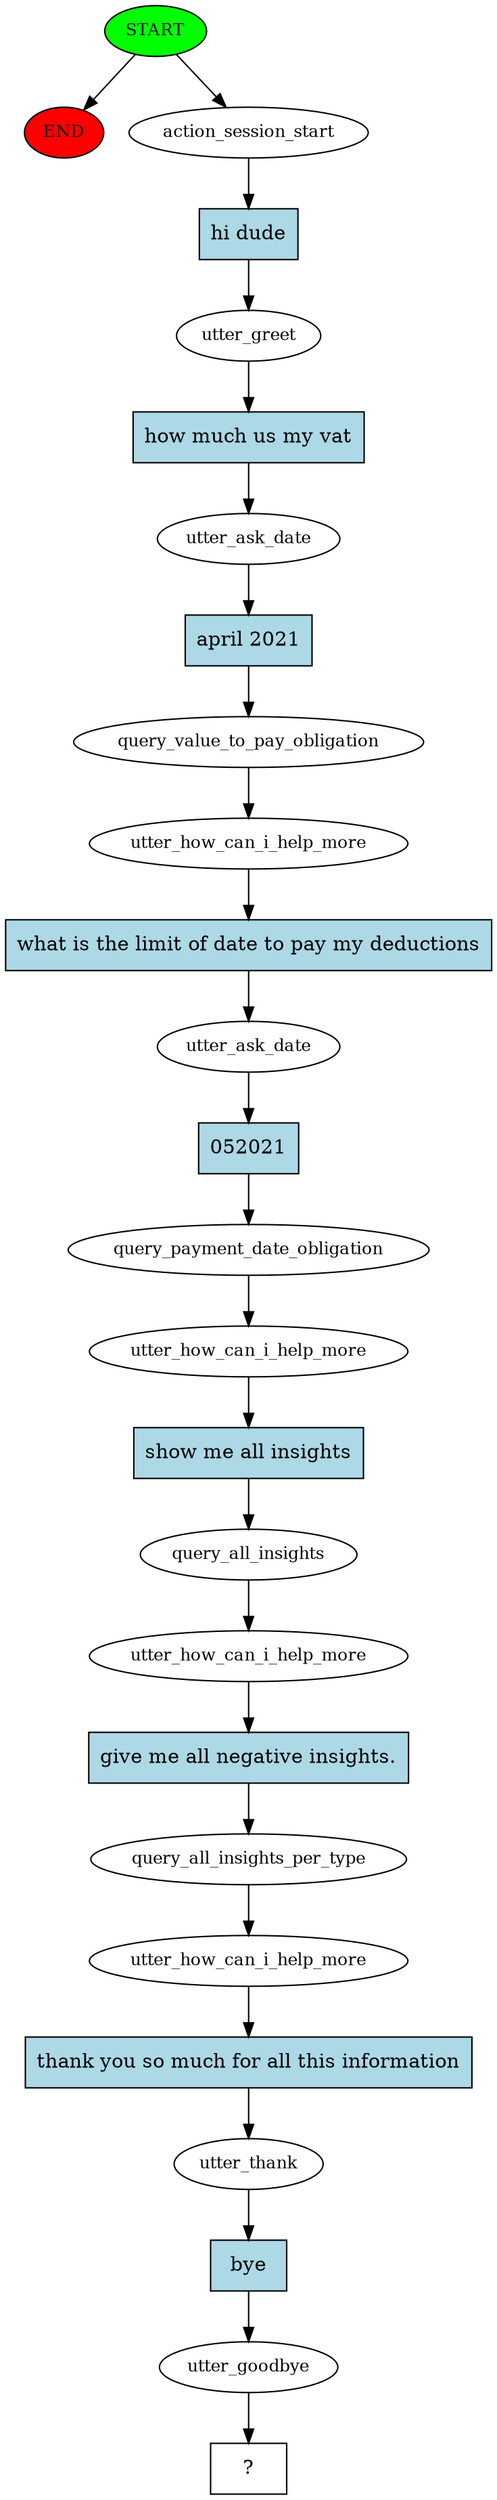 digraph  {
0 [class="start active", fillcolor=green, fontsize=12, label=START, style=filled];
"-1" [class=end, fillcolor=red, fontsize=12, label=END, style=filled];
1 [class=active, fontsize=12, label=action_session_start];
2 [class=active, fontsize=12, label=utter_greet];
3 [class=active, fontsize=12, label=utter_ask_date];
4 [class=active, fontsize=12, label=query_value_to_pay_obligation];
5 [class=active, fontsize=12, label=utter_how_can_i_help_more];
6 [class=active, fontsize=12, label=utter_ask_date];
7 [class=active, fontsize=12, label=query_payment_date_obligation];
8 [class=active, fontsize=12, label=utter_how_can_i_help_more];
9 [class=active, fontsize=12, label=query_all_insights];
10 [class=active, fontsize=12, label=utter_how_can_i_help_more];
11 [class=active, fontsize=12, label=query_all_insights_per_type];
12 [class=active, fontsize=12, label=utter_how_can_i_help_more];
13 [class=active, fontsize=12, label=utter_thank];
14 [class=active, fontsize=12, label=utter_goodbye];
15 [class="intent dashed active", label="  ?  ", shape=rect];
16 [class="intent active", fillcolor=lightblue, label="hi dude", shape=rect, style=filled];
17 [class="intent active", fillcolor=lightblue, label="how much us my vat", shape=rect, style=filled];
18 [class="intent active", fillcolor=lightblue, label="april 2021", shape=rect, style=filled];
19 [class="intent active", fillcolor=lightblue, label="what is the limit of date to pay my deductions", shape=rect, style=filled];
20 [class="intent active", fillcolor=lightblue, label=052021, shape=rect, style=filled];
21 [class="intent active", fillcolor=lightblue, label="show me all insights", shape=rect, style=filled];
22 [class="intent active", fillcolor=lightblue, label="give me all negative insights.", shape=rect, style=filled];
23 [class="intent active", fillcolor=lightblue, label="thank you so much for all this information", shape=rect, style=filled];
24 [class="intent active", fillcolor=lightblue, label=bye, shape=rect, style=filled];
0 -> "-1"  [class="", key=NONE, label=""];
0 -> 1  [class=active, key=NONE, label=""];
1 -> 16  [class=active, key=0];
2 -> 17  [class=active, key=0];
3 -> 18  [class=active, key=0];
4 -> 5  [class=active, key=NONE, label=""];
5 -> 19  [class=active, key=0];
6 -> 20  [class=active, key=0];
7 -> 8  [class=active, key=NONE, label=""];
8 -> 21  [class=active, key=0];
9 -> 10  [class=active, key=NONE, label=""];
10 -> 22  [class=active, key=0];
11 -> 12  [class=active, key=NONE, label=""];
12 -> 23  [class=active, key=0];
13 -> 24  [class=active, key=0];
14 -> 15  [class=active, key=NONE, label=""];
16 -> 2  [class=active, key=0];
17 -> 3  [class=active, key=0];
18 -> 4  [class=active, key=0];
19 -> 6  [class=active, key=0];
20 -> 7  [class=active, key=0];
21 -> 9  [class=active, key=0];
22 -> 11  [class=active, key=0];
23 -> 13  [class=active, key=0];
24 -> 14  [class=active, key=0];
}
